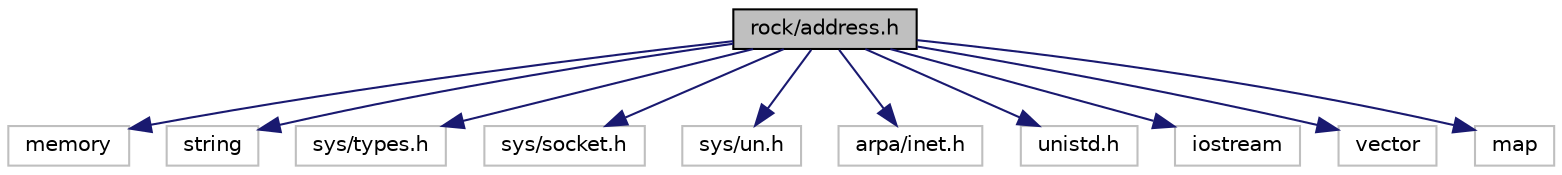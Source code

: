 digraph "rock/address.h"
{
 // LATEX_PDF_SIZE
  edge [fontname="Helvetica",fontsize="10",labelfontname="Helvetica",labelfontsize="10"];
  node [fontname="Helvetica",fontsize="10",shape=record];
  Node1 [label="rock/address.h",height=0.2,width=0.4,color="black", fillcolor="grey75", style="filled", fontcolor="black",tooltip="网络地址的封装(IPv4,IPv6,Unix)"];
  Node1 -> Node2 [color="midnightblue",fontsize="10",style="solid"];
  Node2 [label="memory",height=0.2,width=0.4,color="grey75", fillcolor="white", style="filled",tooltip=" "];
  Node1 -> Node3 [color="midnightblue",fontsize="10",style="solid"];
  Node3 [label="string",height=0.2,width=0.4,color="grey75", fillcolor="white", style="filled",tooltip=" "];
  Node1 -> Node4 [color="midnightblue",fontsize="10",style="solid"];
  Node4 [label="sys/types.h",height=0.2,width=0.4,color="grey75", fillcolor="white", style="filled",tooltip=" "];
  Node1 -> Node5 [color="midnightblue",fontsize="10",style="solid"];
  Node5 [label="sys/socket.h",height=0.2,width=0.4,color="grey75", fillcolor="white", style="filled",tooltip=" "];
  Node1 -> Node6 [color="midnightblue",fontsize="10",style="solid"];
  Node6 [label="sys/un.h",height=0.2,width=0.4,color="grey75", fillcolor="white", style="filled",tooltip=" "];
  Node1 -> Node7 [color="midnightblue",fontsize="10",style="solid"];
  Node7 [label="arpa/inet.h",height=0.2,width=0.4,color="grey75", fillcolor="white", style="filled",tooltip=" "];
  Node1 -> Node8 [color="midnightblue",fontsize="10",style="solid"];
  Node8 [label="unistd.h",height=0.2,width=0.4,color="grey75", fillcolor="white", style="filled",tooltip=" "];
  Node1 -> Node9 [color="midnightblue",fontsize="10",style="solid"];
  Node9 [label="iostream",height=0.2,width=0.4,color="grey75", fillcolor="white", style="filled",tooltip=" "];
  Node1 -> Node10 [color="midnightblue",fontsize="10",style="solid"];
  Node10 [label="vector",height=0.2,width=0.4,color="grey75", fillcolor="white", style="filled",tooltip=" "];
  Node1 -> Node11 [color="midnightblue",fontsize="10",style="solid"];
  Node11 [label="map",height=0.2,width=0.4,color="grey75", fillcolor="white", style="filled",tooltip=" "];
}
